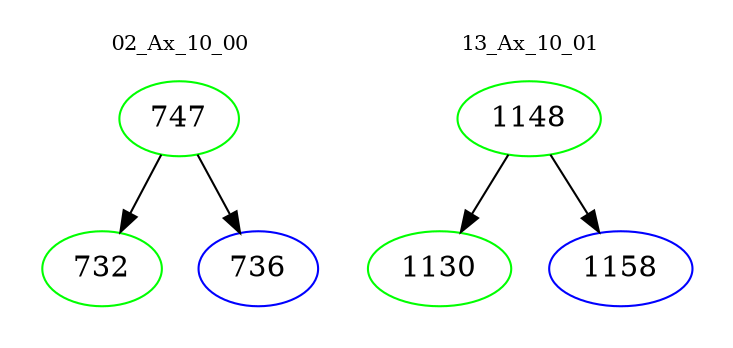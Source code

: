 digraph{
subgraph cluster_0 {
color = white
label = "02_Ax_10_00";
fontsize=10;
T0_747 [label="747", color="green"]
T0_747 -> T0_732 [color="black"]
T0_732 [label="732", color="green"]
T0_747 -> T0_736 [color="black"]
T0_736 [label="736", color="blue"]
}
subgraph cluster_1 {
color = white
label = "13_Ax_10_01";
fontsize=10;
T1_1148 [label="1148", color="green"]
T1_1148 -> T1_1130 [color="black"]
T1_1130 [label="1130", color="green"]
T1_1148 -> T1_1158 [color="black"]
T1_1158 [label="1158", color="blue"]
}
}
